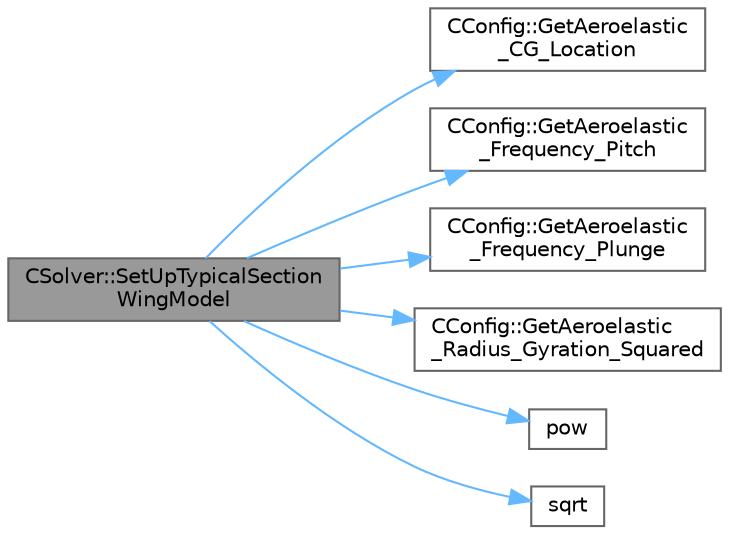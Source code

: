 digraph "CSolver::SetUpTypicalSectionWingModel"
{
 // LATEX_PDF_SIZE
  bgcolor="transparent";
  edge [fontname=Helvetica,fontsize=10,labelfontname=Helvetica,labelfontsize=10];
  node [fontname=Helvetica,fontsize=10,shape=box,height=0.2,width=0.4];
  rankdir="LR";
  Node1 [id="Node000001",label="CSolver::SetUpTypicalSection\lWingModel",height=0.2,width=0.4,color="gray40", fillcolor="grey60", style="filled", fontcolor="black",tooltip="Sets up the generalized eigenvectors and eigenvalues needed to solve the aeroelastic equations."];
  Node1 -> Node2 [id="edge1_Node000001_Node000002",color="steelblue1",style="solid",tooltip=" "];
  Node2 [id="Node000002",label="CConfig::GetAeroelastic\l_CG_Location",height=0.2,width=0.4,color="grey40", fillcolor="white", style="filled",URL="$classCConfig.html#af54ebb13d7b874bafae1e258629c0b4e",tooltip="Aeroelastic center of gravity location."];
  Node1 -> Node3 [id="edge2_Node000001_Node000003",color="steelblue1",style="solid",tooltip=" "];
  Node3 [id="Node000003",label="CConfig::GetAeroelastic\l_Frequency_Pitch",height=0.2,width=0.4,color="grey40", fillcolor="white", style="filled",URL="$classCConfig.html#a03817b283c6375b5b99326166d609683",tooltip="Uncoupled Aeroelastic Frequency Pitch."];
  Node1 -> Node4 [id="edge3_Node000001_Node000004",color="steelblue1",style="solid",tooltip=" "];
  Node4 [id="Node000004",label="CConfig::GetAeroelastic\l_Frequency_Plunge",height=0.2,width=0.4,color="grey40", fillcolor="white", style="filled",URL="$classCConfig.html#a6efeb737db8da3ee4dc945844e6f3807",tooltip="Uncoupled Aeroelastic Frequency Plunge."];
  Node1 -> Node5 [id="edge4_Node000001_Node000005",color="steelblue1",style="solid",tooltip=" "];
  Node5 [id="Node000005",label="CConfig::GetAeroelastic\l_Radius_Gyration_Squared",height=0.2,width=0.4,color="grey40", fillcolor="white", style="filled",URL="$classCConfig.html#a8136aa229f7aa14a1853b8dcdff046fb",tooltip="Aeroelastic radius of gyration squared."];
  Node1 -> Node6 [id="edge5_Node000001_Node000006",color="steelblue1",style="solid",tooltip=" "];
  Node6 [id="Node000006",label="pow",height=0.2,width=0.4,color="grey40", fillcolor="white", style="filled",URL="$group__SIMD.html#ga768cbdeba8e4567257959378fba27f17",tooltip=" "];
  Node1 -> Node7 [id="edge6_Node000001_Node000007",color="steelblue1",style="solid",tooltip=" "];
  Node7 [id="Node000007",label="sqrt",height=0.2,width=0.4,color="grey40", fillcolor="white", style="filled",URL="$group__SIMD.html#ga54a1925ab40fb4249ea255072520de35",tooltip=" "];
}
